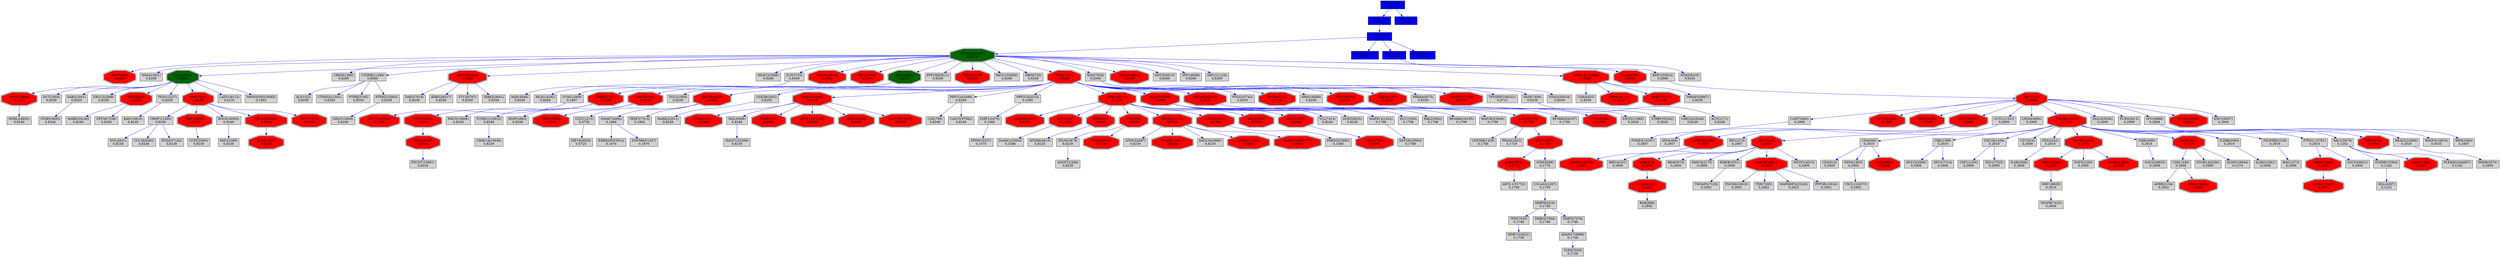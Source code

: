 digraph tmp_ans0 {
N_0 [shape = box, style = filled, fillcolor = lightgray, label = "ACTG1(71)\n0,8249"];
N_1 [shape = box, style = filled, fillcolor = lightgray, label = "ADRB2(154)\n0,2902"];
N_2 [shape = doubleoctagon, style = filled, fillcolor = red, label = "ADRBK1(156)\n0,8249"];
N_3 [shape = doubleoctagon, style = filled, fillcolor = red, label = "AKT1(207)\n0,2919"];
N_4 [shape = box, style = filled, fillcolor = lightgray, label = "BIN1(274)\n0,2907"];
N_5 [shape = box, style = filled, fillcolor = lightgray, label = "ANGPT1(284)\n0,8229"];
N_6 [shape = box, style = filled, fillcolor = lightgray, label = "BIRC4(331)\n0,2909"];
N_7 [shape = doubleoctagon, style = filled, fillcolor = red, label = "RHOA(387)\n0,1596"];
N_8 [shape = box, style = filled, fillcolor = lightgray, label = "RHOC(389)\n0,8239"];
N_9 [shape = doubleoctagon, style = filled, fillcolor = red, label = "ARNT(405)\n0,8269"];
N_10 [shape = box, style = filled, fillcolor = lightgray, label = "BAG1(573)\n0,2909"];
N_11 [shape = doubleoctagon, style = filled, fillcolor = red, label = "BAD(572)\n0,2909"];
N_12 [shape = doubleoctagon, style = filled, fillcolor = red, label = "BCL2A1(597)\n0,2902"];
N_13 [shape = box, style = filled, fillcolor = lightgray, label = "BNIP2(663)\n0,8249"];
N_14 [shape = box, style = filled, fillcolor = lightgray, label = "BRAF(673)\n0,2909"];
N_15 [shape = doubleoctagon, style = filled, fillcolor = red, label = "BTK(695)\n0,8249"];
N_16 [shape = box, style = filled, fillcolor = lightgray, label = "CAD(790)\n0,8249"];
N_17 [shape = box, style = filled, fillcolor = lightgray, label = "CASP7(840)\n0,2909"];
N_18 [shape = doubleoctagon, style = filled, fillcolor = red, label = "RUNX2(860)\n0,2909"];
N_19 [shape = box, style = filled, fillcolor = lightgray, label = "CD2(914)\n0,2909"];
N_20 [shape = box, style = filled, fillcolor = lightgray, label = "CD4(920)\n0,2919"];
N_21 [shape = box, style = filled, fillcolor = lightgray, label = "CD8A(925)\n0,8259"];
N_22 [shape = doubleoctagon, style = filled, fillcolor = red, label = "CD9(928)\n0,8249"];
N_23 [shape = box, style = filled, fillcolor = lightgray, label = "MS4A1(931)\n0,8269"];
N_24 [shape = doubleoctagon, style = filled, fillcolor = red, label = "CCNE1(898)\n0,8259"];
N_25 [shape = doubleoctagon, style = filled, fillcolor = darkgreen, label = "CDC2(983)\n0,8269"];
N_26 [shape = box, style = filled, fillcolor = lightgray, label = "CCNG1(900)\n0,1607"];
N_27 [shape = doubleoctagon, style = filled, fillcolor = red, label = "CDK6(1021)\n0,2909"];
N_28 [shape = box, style = filled, fillcolor = lightgray, label = "CCNT2(905)\n0,8239"];
N_29 [shape = doubleoctagon, style = filled, fillcolor = red, label = "CEBPB(1051)\n0,2909"];
N_30 [shape = box, style = filled, fillcolor = lightgray, label = "ATF4(468)\n0,2907"];
N_31 [shape = doubleoctagon, style = filled, fillcolor = red, label = "CHD3(1107)\n0,8259"];
N_32 [shape = box, style = filled, fillcolor = lightgray, label = "CLTC(1213)\n0,0735"];
N_33 [shape = box, style = filled, fillcolor = lightgray, label = "CREM(1390)\n0,8269"];
N_34 [shape = box, style = filled, fillcolor = lightgray, label = "CRK(1398)\n0,2919"];
N_35 [shape = box, style = filled, fillcolor = lightgray, label = "CSF1(1435)\n0,2909"];
N_36 [shape = box, style = filled, fillcolor = lightgray, label = "CSF1R(1436)\n0,2919"];
N_37 [shape = box, style = filled, fillcolor = lightgray, label = "CSF2RB(1439)\n0,1788"];
N_38 [shape = box, style = filled, fillcolor = lightgray, label = "CSK(1445)\n0,2909"];
N_39 [shape = doubleoctagon, style = filled, fillcolor = red, label = "CDH5(1003)\n0,2909"];
N_40 [shape = doubleoctagon, style = filled, fillcolor = darkgreen, label = "CSNK2A1(1457)\n0,8279"];
N_41 [shape = box, style = filled, fillcolor = lightgray, label = "MAPK14(1432)\n0,1798"];
N_42 [shape = doubleoctagon, style = filled, fillcolor = red, label = "CDC42(998)\n0,8259"];
N_43 [shape = box, style = filled, fillcolor = lightgray, label = "ACP1(52)\n0,8259"];
N_44 [shape = box, style = filled, fillcolor = lightgray, label = "CTNNB1(1499)\n0,8269"];
N_45 [shape = box, style = filled, fillcolor = lightgray, label = "CTNND2(1501)\n0,8259"];
N_46 [shape = box, style = filled, fillcolor = lightgray, label = "CD7(924)\n0,2909"];
N_47 [shape = box, style = filled, fillcolor = lightgray, label = "COL4A5(1287)\n0,1768"];
N_48 [shape = doubleoctagon, style = filled, fillcolor = red, label = "DCTD(1635)\n0,8239"];
N_49 [shape = box, style = filled, fillcolor = lightgray, label = "DPP4(1803)\n0,2909"];
N_50 [shape = box, style = filled, fillcolor = lightgray, label = "CRMP1(1400)\n0,8249"];
N_51 [shape = box, style = filled, fillcolor = lightgray, label = "DUT(1854)\n0,8259"];
N_52 [shape = box, style = filled, fillcolor = lightgray, label = "DVL2(1856)\n0,8259"];
N_53 [shape = box, style = filled, fillcolor = lightgray, label = "DAB2(1601)\n0,8259"];
N_54 [shape = box, style = filled, fillcolor = lightgray, label = "EIF2S1(1965)\n0,2626"];
N_55 [shape = box, style = filled, fillcolor = blue, label = "CHD4(1108)\n0,8289"];
N_56 [shape = doubleoctagon, style = filled, fillcolor = red, label = "EPB41(2035)\n0,8249"];
N_57 [shape = box, style = filled, fillcolor = lightgray, label = "EPS15(2060)\n0,2909"];
N_58 [shape = box, style = filled, fillcolor = lightgray, label = "ERCC2(2068)\n0,8259"];
N_59 [shape = doubleoctagon, style = filled, fillcolor = red, label = "EWSR1(2130)\n0,8249"];
N_60 [shape = box, style = filled, fillcolor = lightgray, label = "FANCA(2175)\n0,2909"];
N_61 [shape = box, style = filled, fillcolor = lightgray, label = "FCGR1A(2209)\n0,2909"];
N_62 [shape = box, style = filled, fillcolor = lightgray, label = "FES(2242)\n0,2919"];
N_63 [shape = doubleoctagon, style = filled, fillcolor = red, label = "FGF1(2246)\n0,2929"];
N_64 [shape = doubleoctagon, style = filled, fillcolor = red, label = "FGFR1(2260)\n0,2939"];
N_65 [shape = box, style = filled, fillcolor = lightgray, label = "FGF5(2250)\n0,2909"];
N_66 [shape = doubleoctagon, style = filled, fillcolor = red, label = "XRCC6(2547)\n0,1896"];
N_67 [shape = doubleoctagon, style = filled, fillcolor = red, label = "CD53(963)\n0,2909"];
N_68 [shape = box, style = filled, fillcolor = lightgray, label = "GHR(2690)\n0,2919"];
N_69 [shape = doubleoctagon, style = filled, fillcolor = red, label = "SFN(2810)\n0,8259"];
N_70 [shape = box, style = filled, fillcolor = lightgray, label = "MARK2(2011)\n0,8249"];
N_71 [shape = box, style = filled, fillcolor = lightgray, label = "GSK3B(2932)\n0,8259"];
N_72 [shape = box, style = filled, fillcolor = lightgray, label = "PDIA3(2923)\n0,1729"];
N_73 [shape = doubleoctagon, style = filled, fillcolor = red, label = "HCK(3055)\n0,2919"];
N_74 [shape = box, style = filled, fillcolor = blue, label = "HDAC1(3065)\n0,8284"];
N_75 [shape = box, style = filled, fillcolor = lightgray, label = "CUTL1(1523)\n0,2909"];
N_76 [shape = box, style = filled, fillcolor = lightgray, label = "FEN1(2237)\n0,8259"];
N_77 [shape = doubleoctagon, style = filled, fillcolor = red, label = "HNRPK(3190)\n0,2907"];
N_78 [shape = doubleoctagon, style = filled, fillcolor = red, label = "GSK3A(2931)\n0,1390"];
N_79 [shape = doubleoctagon, style = filled, fillcolor = red, label = "HSPCA(3320)\n0,8269"];
N_80 [shape = box, style = filled, fillcolor = lightgray, label = "HDAC2(3066)\n0,8269"];
N_81 [shape = box, style = filled, fillcolor = lightgray, label = "IKBKB(3551)\n0,2909"];
N_82 [shape = box, style = filled, fillcolor = lightgray, label = "IL2RB(3560)\n0,2919"];
N_83 [shape = box, style = filled, fillcolor = lightgray, label = "IL2RG(3561)\n0,2909"];
N_84 [shape = doubleoctagon, style = filled, fillcolor = red, label = "IL6R(3570)\n0,1778"];
N_85 [shape = doubleoctagon, style = filled, fillcolor = red, label = "IL6ST(3572)\n0,1788"];
N_86 [shape = box, style = filled, fillcolor = lightgray, label = "IL4R(3566)\n0,2909"];
N_87 [shape = box, style = filled, fillcolor = lightgray, label = "IRF8(3394)\n0,2907"];
N_88 [shape = box, style = filled, fillcolor = lightgray, label = "ITGA5(3678)\n0,8239"];
N_89 [shape = doubleoctagon, style = filled, fillcolor = red, label = "ITGA2(3673)\n0,8239"];
N_90 [shape = box, style = filled, fillcolor = lightgray, label = "ITGB5(3693)\n0,8249"];
N_91 [shape = box, style = filled, fillcolor = lightgray, label = "JUN(3725)\n0,8269"];
N_92 [shape = box, style = filled, fillcolor = blue, label = "LDHA(3939)\n0,8284"];
N_93 [shape = box, style = filled, fillcolor = lightgray, label = "LMNA(4000)\n0,2909"];
N_94 [shape = doubleoctagon, style = filled, fillcolor = red, label = "HCLS1(3059)\n0,8269"];
N_95 [shape = doubleoctagon, style = filled, fillcolor = red, label = "SMAD3(4088)\n0,8259"];
N_96 [shape = box, style = filled, fillcolor = lightgray, label = "SMAD7(4092)\n0,1886"];
N_97 [shape = box, style = filled, fillcolor = lightgray, label = "MAF(4094)\n0,8259"];
N_98 [shape = box, style = filled, fillcolor = lightgray, label = "DCC(1630)\n0,1798"];
N_99 [shape = box, style = filled, fillcolor = lightgray, label = "BOK(666)\n0,2892"];
N_100 [shape = doubleoctagon, style = filled, fillcolor = red, label = "MAP3K5(4217)\n0,2909"];
N_101 [shape = box, style = filled, fillcolor = lightgray, label = "IGBP1(3476)\n0,1085"];
N_102 [shape = box, style = filled, fillcolor = lightgray, label = "MLL(4297)\n0,1232"];
N_103 [shape = box, style = filled, fillcolor = lightgray, label = "MMP9(4318)\n0,1758"];
N_104 [shape = box, style = filled, fillcolor = lightgray, label = "MLH1(4292)\n0,8264"];
N_105 [shape = box, style = filled, fillcolor = lightgray, label = "MYBL2(4605)\n0,8249"];
N_106 [shape = box, style = filled, fillcolor = lightgray, label = "MYD88(4615)\n0,8239"];
N_107 [shape = doubleoctagon, style = filled, fillcolor = red, label = "NCAM1(4684)\n0,2909"];
N_108 [shape = doubleoctagon, style = filled, fillcolor = red, label = "IRF2(3660)\n0,8269"];
N_109 [shape = doubleoctagon, style = filled, fillcolor = darkgreen, label = "MYC(4609)\n0,8274"];
N_110 [shape = box, style = filled, fillcolor = blue, label = "RBPSUH(3516)\n0,8274"];
N_111 [shape = box, style = filled, fillcolor = lightgray, label = "PAK2(5062)\n0,1798"];
N_112 [shape = box, style = filled, fillcolor = lightgray, label = "PAWR(5074)\n0,2909"];
N_113 [shape = box, style = filled, fillcolor = lightgray, label = "PDGFRB(5159)\n0,2919"];
N_114 [shape = doubleoctagon, style = filled, fillcolor = red, label = "PIK3R1(5295)\n0,2949"];
N_115 [shape = box, style = filled, fillcolor = lightgray, label = "MARK3(4140)\n0,8249"];
N_116 [shape = box, style = filled, fillcolor = lightgray, label = "MMP12(4321)\n0,1738"];
N_117 [shape = box, style = filled, fillcolor = lightgray, label = "PPP1CA(5499)\n0,8259"];
N_118 [shape = box, style = filled, fillcolor = lightgray, label = "PPP2CA(5515)\n0,1095"];
N_119 [shape = box, style = filled, fillcolor = lightgray, label = "PPP1R8(5511)\n0,8269"];
N_120 [shape = doubleoctagon, style = filled, fillcolor = red, label = "PRKCA(5578)\n0,8259"];
N_121 [shape = box, style = filled, fillcolor = lightgray, label = "PA2G4(5036)\n0,2909"];
N_122 [shape = doubleoctagon, style = filled, fillcolor = red, label = "PKN1(5585)\n0,8249"];
N_123 [shape = doubleoctagon, style = filled, fillcolor = red, label = "MAPK3(5595)\n0,1808"];
N_124 [shape = doubleoctagon, style = filled, fillcolor = red, label = "PRKCI(5584)\n0,8249"];
N_125 [shape = doubleoctagon, style = filled, fillcolor = red, label = "EIF2AK2(5610)\n0,2636"];
N_126 [shape = box, style = filled, fillcolor = lightgray, label = "ATXN3(4287)\n0,8239"];
N_127 [shape = box, style = filled, fillcolor = lightgray, label = "PTGS2(5743)\n0,8259"];
N_128 [shape = box, style = filled, fillcolor = lightgray, label = "GRLF1(2909)\n0,8249"];
N_129 [shape = box, style = filled, fillcolor = lightgray, label = "PURA(5813)\n0,2909"];
N_130 [shape = box, style = filled, fillcolor = lightgray, label = "PTPN11(5781)\n0,2919"];
N_131 [shape = doubleoctagon, style = filled, fillcolor = red, label = "PTEN(5728)\n0,8269"];
N_132 [shape = box, style = filled, fillcolor = lightgray, label = "RAC1(5879)\n0,1252"];
N_133 [shape = box, style = filled, fillcolor = lightgray, label = "PLXNB1(5364)\n0,1242"];
N_134 [shape = box, style = filled, fillcolor = lightgray, label = "RAD1(5810)\n0,8249"];
N_135 [shape = doubleoctagon, style = filled, fillcolor = red, label = "RB1(5925)\n0,2959"];
N_136 [shape = doubleoctagon, style = filled, fillcolor = red, label = "MNDA(4332)\n0,8259"];
N_137 [shape = doubleoctagon, style = filled, fillcolor = red, label = "RET(5979)\n0,2909"];
N_138 [shape = doubleoctagon, style = filled, fillcolor = red, label = "POU4F1(5457)\n0,8239"];
N_139 [shape = box, style = filled, fillcolor = lightgray, label = "ROCK1(6093)\n0,8249"];
N_140 [shape = box, style = filled, fillcolor = lightgray, label = "NVL(4931)\n0,8239"];
N_141 [shape = box, style = filled, fillcolor = lightgray, label = "RAD23A(5886)\n0,8239"];
N_142 [shape = box, style = filled, fillcolor = lightgray, label = "RPS6KA1(6195)\n0,1798"];
N_143 [shape = box, style = filled, fillcolor = lightgray, label = "MAP2K3(5606)\n0,1798"];
N_144 [shape = box, style = filled, fillcolor = blue, label = "SATB1(6304)\n0,8274"];
N_145 [shape = doubleoctagon, style = filled, fillcolor = red, label = "RGS2(5997)\n0,5534"];
N_146 [shape = box, style = filled, fillcolor = lightgray, label = "PACS1(55690)\n0,8269"];
N_147 [shape = box, style = filled, fillcolor = lightgray, label = "PTPRJ(5795)\n0,8259"];
N_148 [shape = doubleoctagon, style = filled, fillcolor = red, label = "SDC2(6383)\n0,8249"];
N_149 [shape = box, style = filled, fillcolor = lightgray, label = "SKIL(6498)\n0,8249"];
N_150 [shape = box, style = filled, fillcolor = lightgray, label = "SMN1(6606)\n0,8259"];
N_151 [shape = box, style = filled, fillcolor = lightgray, label = "SPI1(6688)\n0,2909"];
N_152 [shape = box, style = filled, fillcolor = lightgray, label = "SRF(6722)\n0,8269"];
N_153 [shape = doubleoctagon, style = filled, fillcolor = red, label = "SRPK1(6732)\n0,8259"];
N_154 [shape = doubleoctagon, style = filled, fillcolor = red, label = "STAT3(6774)\n0,1798"];
N_155 [shape = box, style = filled, fillcolor = lightgray, label = "RPS6KA3(6197)\n0,1798"];
N_156 [shape = doubleoctagon, style = filled, fillcolor = red, label = "STK11(6794)\n0,8259"];
N_157 [shape = doubleoctagon, style = filled, fillcolor = red, label = "TCF3(6929)\n0,1798"];
N_158 [shape = box, style = filled, fillcolor = lightgray, label = "TERF2(7014)\n0,1886"];
N_159 [shape = box, style = filled, fillcolor = lightgray, label = "ADAM17(6868)\n0,1738"];
N_160 [shape = box, style = filled, fillcolor = lightgray, label = "TGFA(7039)\n0,1728"];
N_161 [shape = doubleoctagon, style = filled, fillcolor = red, label = "TGFB1(7040)\n0,8239"];
N_162 [shape = box, style = filled, fillcolor = lightgray, label = "TFPI(7035)\n0,1748"];
N_163 [shape = box, style = filled, fillcolor = lightgray, label = "THBS2(7058)\n0,1748"];
N_164 [shape = box, style = filled, fillcolor = lightgray, label = "CCL18(6362)\n0,8239"];
N_165 [shape = box, style = filled, fillcolor = lightgray, label = "TNFAIP3(7128)\n0,2902"];
N_166 [shape = doubleoctagon, style = filled, fillcolor = red, label = "TP53(7157)\n0,8269"];
N_167 [shape = doubleoctagon, style = filled, fillcolor = red, label = "UBE3A(7337)\n0,8259"];
N_168 [shape = box, style = filled, fillcolor = lightgray, label = "VASP(7408)\n0,8259"];
N_169 [shape = box, style = filled, fillcolor = lightgray, label = "VEGFB(7423)\n0,2909"];
N_170 [shape = doubleoctagon, style = filled, fillcolor = red, label = "VIM(7431)\n0,8259"];
N_171 [shape = box, style = filled, fillcolor = lightgray, label = "WAS(7454)\n0,8269"];
N_172 [shape = box, style = filled, fillcolor = lightgray, label = "XPO1(7514)\n0,2909"];
N_173 [shape = doubleoctagon, style = filled, fillcolor = red, label = "VAV1(7409)\n0,0000"];
N_174 [shape = box, style = filled, fillcolor = lightgray, label = "YES1(7525)\n0,2909"];
N_175 [shape = box, style = filled, fillcolor = lightgray, label = "DAP3(7818)\n0,8259"];
N_176 [shape = box, style = filled, fillcolor = lightgray, label = "ZFP36(7538)\n0,8249"];
N_177 [shape = doubleoctagon, style = filled, fillcolor = red, label = "SFRS7(6432)\n0,0000"];
N_178 [shape = box, style = filled, fillcolor = lightgray, label = "VCL(7414)\n0,8249"];
N_179 [shape = doubleoctagon, style = filled, fillcolor = red, label = "PTPRS(5802)\n0,8249"];
N_180 [shape = box, style = filled, fillcolor = lightgray, label = "IKBKG(8517)\n0,8259"];
N_181 [shape = box, style = filled, fillcolor = lightgray, label = "PRKRA(8575)\n0,8259"];
N_182 [shape = box, style = filled, fillcolor = lightgray, label = "NRP1(8829)\n0,2919"];
N_183 [shape = box, style = filled, fillcolor = blue, label = "ARID4A(5926)\n0,8274"];
N_184 [shape = doubleoctagon, style = filled, fillcolor = red, label = "CCNA1(8900)\n0,2909"];
N_185 [shape = box, style = filled, fillcolor = lightgray, label = "SOCS2(8835)\n0,2909"];
N_186 [shape = doubleoctagon, style = filled, fillcolor = red, label = "EIF2S2(8894)\n0,8269"];
N_187 [shape = box, style = filled, fillcolor = lightgray, label = "MYCN(4613)\n0,8269"];
N_188 [shape = box, style = filled, fillcolor = lightgray, label = "LATS1(9113)\n0,0131"];
N_189 [shape = box, style = filled, fillcolor = lightgray, label = "OSM(5008)\n0,1778"];
N_190 [shape = box, style = filled, fillcolor = lightgray, label = "SPP1(6696)\n0,8269"];
N_191 [shape = box, style = filled, fillcolor = lightgray, label = "ST13(6767)\n0,8259"];
N_192 [shape = doubleoctagon, style = filled, fillcolor = red, label = "FEZ1(9638)\n0,8239"];
N_193 [shape = doubleoctagon, style = filled, fillcolor = red, label = "TP53BP1(7158)\n0,8259"];
N_194 [shape = box, style = filled, fillcolor = lightgray, label = "UBE2L6(9246)\n0,8249"];
N_195 [shape = box, style = filled, fillcolor = lightgray, label = "IKBKE(9641)\n0,8259"];
N_196 [shape = box, style = filled, fillcolor = lightgray, label = "PDCD6(10016)\n0,2902"];
N_197 [shape = box, style = filled, fillcolor = lightgray, label = "DGKZ(8525)\n0,8249"];
N_198 [shape = box, style = filled, fillcolor = lightgray, label = "CHAF1A(10036)\n0,8239"];
N_199 [shape = box, style = filled, fillcolor = lightgray, label = "PSME3(10197)\n0,2907"];
N_200 [shape = box, style = filled, fillcolor = lightgray, label = "PAICS(10606)\n0,8249"];
N_201 [shape = box, style = filled, fillcolor = lightgray, label = "TXN(7295)\n0,2902"];
N_202 [shape = box, style = filled, fillcolor = lightgray, label = "TCERG1(10915)\n0,8249"];
N_203 [shape = box, style = filled, fillcolor = lightgray, label = "FAF1(11124)\n0,8269"];
N_204 [shape = box, style = filled, fillcolor = lightgray, label = "MTA2(9219)\n0,8264"];
N_205 [shape = box, style = filled, fillcolor = lightgray, label = "MAPK8IP3(23162)\n0,2625"];
N_206 [shape = box, style = filled, fillcolor = lightgray, label = "MACF1(23499)\n0,8239"];
N_207 [shape = box, style = filled, fillcolor = lightgray, label = "PTPRZ1(5803)\n0,8259"];
N_208 [shape = box, style = filled, fillcolor = lightgray, label = "ITSN2(50618)\n0,8259"];
N_209 [shape = box, style = filled, fillcolor = lightgray, label = "RRAS2(22800)\n0,2919"];
N_210 [shape = box, style = filled, fillcolor = blue, label = "XRN1(54464)\n0,8294"];
N_211 [shape = box, style = filled, fillcolor = lightgray, label = "PDCD7(10081)\n0,8229"];
N_212 [shape = doubleoctagon, style = filled, fillcolor = red, label = "PEX6(5190)\n0,0000"];
N_213 [shape = box, style = filled, fillcolor = lightgray, label = "ERBB2IP(55914)\n0,1876"];
N_214 [shape = doubleoctagon, style = filled, fillcolor = red, label = "SFRS16(11129)\n0,8249"];
N_215 [shape = doubleoctagon, style = filled, fillcolor = red, label = "NIF3L1(60491)\n0,8249"];
N_216 [shape = box, style = filled, fillcolor = lightgray, label = "RTN4(57142)\n0,8239"];
N_217 [shape = box, style = filled, fillcolor = lightgray, label = "CASC5(57082)\n0,8249"];
N_218 [shape = box, style = filled, fillcolor = lightgray, label = "THRAP3(9967)\n0,8259"];
N_219 [shape = doubleoctagon, style = filled, fillcolor = red, label = "SFRS12(140890)\n0,8269"];
N_220 [shape = doubleoctagon, style = filled, fillcolor = red, label = "DOK3(79930)\n0,2902"];
N_221 [shape = box, style = filled, fillcolor = lightgray, label = "HIP1R(9026)\n0,0725"];
N_222 [shape = box, style = filled, fillcolor = lightgray, label = "WASF3(10810)\n0,0535"];
N_223 [shape = box, style = filled, fillcolor = lightgray, label = "MTCP1(4515)\n0,2909"];
N_224 [shape = box, style = filled, fillcolor = lightgray, label = "DAAM1(23002)\n0,1586"];
N_225 [shape = box, style = filled, fillcolor = lightgray, label = "PLEKHG2(64857)\n0,1242"];
N_226 [shape = box, style = filled, fillcolor = lightgray, label = "ELMO1(9844)\n0,1274"];
N_227 [shape = doubleoctagon, style = filled, fillcolor = red, label = "EBI3(10148)\n0,0000"];
N_228 [shape = box, style = filled, fillcolor = lightgray, label = "MPHOSPH1(9585)\n0,1503"];
N_229 [shape = doubleoctagon, style = filled, fillcolor = red, label = "PPP2R4(5524)\n0,1597"];
N_230 [shape = box, style = filled, fillcolor = lightgray, label = "CXCL11(6373)\n0,2902"];
N_231 [shape = box, style = filled, fillcolor = lightgray, label = "SOCS3(9021)\n0,2909"];
N_232 [shape = doubleoctagon, style = filled, fillcolor = red, label = "P2RXL1(9127)\n0,2902"];
N_233 [shape = doubleoctagon, style = filled, fillcolor = red, label = "MAZ(4150)\n0,0000"];
N_234 [shape = box, style = filled, fillcolor = lightgray, label = "BDP1(55814)\n0,2969"];
N_235 [shape = box, style = filled, fillcolor = lightgray, label = "EEF2K(29904)\n0,1788"];
N_236 [shape = doubleoctagon, style = filled, fillcolor = red, label = "LILRA3(11026)\n0,0000"];
N_237 [shape = doubleoctagon, style = filled, fillcolor = red, label = "FLJ22318(64777)\n0,0000"];
N_238 [shape = box, style = filled, fillcolor = lightgray, label = "PPP3R1(5534)\n0,2902"];
N_239 [shape = doubleoctagon, style = filled, fillcolor = red, label = "CNNM3(26505)\n0,2897"];
N_240 [shape = box, style = filled, fillcolor = lightgray, label = "PRKD3(23683)\n0,1380"];
N_241 [shape = box, style = filled, fillcolor = lightgray, label = "ARTS-1(51752)\n0,1768"];
N_242 [shape = box, style = filled, fillcolor = lightgray, label = "TIMP3(7078)\n0,1748"];
N_243 [shape = doubleoctagon, style = filled, fillcolor = red, label = "SAP130(79595)\n0,0000"];
N_244 [shape = box, style = filled, fillcolor = lightgray, label = "ZNF588(51427)\n0,1876"];
N_245 [shape = box, style = filled, fillcolor = lightgray, label = "PPP6C(5537)\n0,1075"];
N_246 [shape = box, style = filled, fillcolor = lightgray, label = "STRBP(55342)\n0,2626"];
N_247 [shape = box, style = filled, fillcolor = lightgray, label = "ENC1(8507)\n0,2909"];
N_248 [shape = box, style = filled, fillcolor = lightgray, label = "TP53INP1(94241)\n0,0715"];
N_249 [shape = doubleoctagon, style = filled, fillcolor = red, label = "UPP1(7378)\n0,0000"];
N_3 -> N_6 [ color = blue ];
N_3 -> N_11 [ color = blue ];
N_11 -> N_12 [ color = blue ];
N_3 -> N_14 [ color = blue ];
N_20 -> N_19 [ color = blue ];
N_25 -> N_24 [ color = blue ];
N_29 -> N_30 [ color = blue ];
N_36 -> N_35 [ color = blue ];
N_38 -> N_1 [ color = blue ];
N_40 -> N_9 [ color = blue ];
N_40 -> N_23 [ color = blue ];
N_40 -> N_25 [ color = blue ];
N_40 -> N_33 [ color = blue ];
N_42 -> N_13 [ color = blue ];
N_40 -> N_44 [ color = blue ];
N_44 -> N_43 [ color = blue ];
N_44 -> N_45 [ color = blue ];
N_20 -> N_49 [ color = blue ];
N_25 -> N_51 [ color = blue ];
N_25 -> N_53 [ color = blue ];
N_34 -> N_57 [ color = blue ];
N_25 -> N_58 [ color = blue ];
N_3 -> N_60 [ color = blue ];
N_64 -> N_63 [ color = blue ];
N_64 -> N_65 [ color = blue ];
N_66 -> N_32 [ color = blue ];
N_20 -> N_67 [ color = blue ];
N_25 -> N_69 [ color = blue ];
N_71 -> N_70 [ color = blue ];
N_73 -> N_38 [ color = blue ];
N_73 -> N_61 [ color = blue ];
N_74 -> N_40 [ color = blue ];
N_55 -> N_74 [ color = blue ];
N_75 -> N_4 [ color = blue ];
N_25 -> N_76 [ color = blue ];
N_29 -> N_77 [ color = blue ];
N_40 -> N_79 [ color = blue ];
N_40 -> N_80 [ color = blue ];
N_3 -> N_81 [ color = blue ];
N_82 -> N_83 [ color = blue ];
N_85 -> N_84 [ color = blue ];
N_62 -> N_86 [ color = blue ];
N_88 -> N_5 [ color = blue ];
N_22 -> N_88 [ color = blue ];
N_22 -> N_89 [ color = blue ];
N_53 -> N_90 [ color = blue ];
N_40 -> N_91 [ color = blue ];
N_40 -> N_94 [ color = blue ];
N_95 -> N_56 [ color = blue ];
N_66 -> N_96 [ color = blue ];
N_91 -> N_97 [ color = blue ];
N_12 -> N_99 [ color = blue ];
N_3 -> N_100 [ color = blue ];
N_47 -> N_103 [ color = blue ];
N_24 -> N_105 [ color = blue ];
N_15 -> N_106 [ color = blue ];
N_64 -> N_107 [ color = blue ];
N_40 -> N_108 [ color = blue ];
N_40 -> N_109 [ color = blue ];
N_109 -> N_104 [ color = blue ];
N_74 -> N_110 [ color = blue ];
N_113 -> N_10 [ color = blue ];
N_114 -> N_3 [ color = blue ];
N_114 -> N_20 [ color = blue ];
N_114 -> N_34 [ color = blue ];
N_114 -> N_36 [ color = blue ];
N_114 -> N_46 [ color = blue ];
N_114 -> N_62 [ color = blue ];
N_114 -> N_64 [ color = blue ];
N_114 -> N_68 [ color = blue ];
N_114 -> N_73 [ color = blue ];
N_114 -> N_82 [ color = blue ];
N_114 -> N_113 [ color = blue ];
N_69 -> N_115 [ color = blue ];
N_117 -> N_16 [ color = blue ];
N_118 -> N_101 [ color = blue ];
N_40 -> N_119 [ color = blue ];
N_120 -> N_2 [ color = blue ];
N_120 -> N_7 [ color = blue ];
N_120 -> N_15 [ color = blue ];
N_120 -> N_22 [ color = blue ];
N_120 -> N_59 [ color = blue ];
N_120 -> N_78 [ color = blue ];
N_122 -> N_28 [ color = blue ];
N_123 -> N_41 [ color = blue ];
N_123 -> N_98 [ color = blue ];
N_123 -> N_111 [ color = blue ];
N_42 -> N_124 [ color = blue ];
N_125 -> N_54 [ color = blue ];
N_59 -> N_126 [ color = blue ];
N_130 -> N_39 [ color = blue ];
N_114 -> N_130 [ color = blue ];
N_40 -> N_131 [ color = blue ];
N_114 -> N_132 [ color = blue ];
N_133 -> N_102 [ color = blue ];
N_132 -> N_133 [ color = blue ];
N_76 -> N_134 [ color = blue ];
N_135 -> N_17 [ color = blue ];
N_135 -> N_18 [ color = blue ];
N_135 -> N_27 [ color = blue ];
N_135 -> N_29 [ color = blue ];
N_135 -> N_75 [ color = blue ];
N_135 -> N_93 [ color = blue ];
N_135 -> N_114 [ color = blue ];
N_135 -> N_121 [ color = blue ];
N_135 -> N_129 [ color = blue ];
N_114 -> N_137 [ color = blue ];
N_59 -> N_138 [ color = blue ];
N_139 -> N_8 [ color = blue ];
N_50 -> N_140 [ color = blue ];
N_59 -> N_141 [ color = blue ];
N_123 -> N_142 [ color = blue ];
N_123 -> N_143 [ color = blue ];
N_74 -> N_144 [ color = blue ];
N_120 -> N_145 [ color = blue ];
N_40 -> N_146 [ color = blue ];
N_44 -> N_147 [ color = blue ];
N_120 -> N_148 [ color = blue ];
N_95 -> N_149 [ color = blue ];
N_151 -> N_87 [ color = blue ];
N_135 -> N_151 [ color = blue ];
N_40 -> N_152 [ color = blue ];
N_154 -> N_37 [ color = blue ];
N_154 -> N_72 [ color = blue ];
N_154 -> N_85 [ color = blue ];
N_123 -> N_154 [ color = blue ];
N_123 -> N_155 [ color = blue ];
N_123 -> N_157 [ color = blue ];
N_66 -> N_158 [ color = blue ];
N_159 -> N_160 [ color = blue ];
N_148 -> N_161 [ color = blue ];
N_103 -> N_162 [ color = blue ];
N_162 -> N_116 [ color = blue ];
N_103 -> N_163 [ color = blue ];
N_50 -> N_164 [ color = blue ];
N_81 -> N_165 [ color = blue ];
N_166 -> N_26 [ color = blue ];
N_166 -> N_31 [ color = blue ];
N_40 -> N_166 [ color = blue ];
N_166 -> N_42 [ color = blue ];
N_166 -> N_52 [ color = blue ];
N_166 -> N_66 [ color = blue ];
N_166 -> N_71 [ color = blue ];
N_166 -> N_95 [ color = blue ];
N_166 -> N_117 [ color = blue ];
N_166 -> N_118 [ color = blue ];
N_166 -> N_120 [ color = blue ];
N_166 -> N_123 [ color = blue ];
N_166 -> N_125 [ color = blue ];
N_166 -> N_127 [ color = blue ];
N_166 -> N_136 [ color = blue ];
N_166 -> N_150 [ color = blue ];
N_166 -> N_156 [ color = blue ];
N_166 -> N_167 [ color = blue ];
N_168 -> N_0 [ color = blue ];
N_25 -> N_170 [ color = blue ];
N_170 -> N_50 [ color = blue ];
N_170 -> N_122 [ color = blue ];
N_170 -> N_139 [ color = blue ];
N_40 -> N_171 [ color = blue ];
N_171 -> N_168 [ color = blue ];
N_34 -> N_172 [ color = blue ];
N_132 -> N_173 [ color = blue ];
N_36 -> N_174 [ color = blue ];
N_79 -> N_175 [ color = blue ];
N_69 -> N_176 [ color = blue ];
N_120 -> N_178 [ color = blue ];
N_31 -> N_179 [ color = blue ];
N_79 -> N_180 [ color = blue ];
N_166 -> N_181 [ color = blue ];
N_63 -> N_182 [ color = blue ];
N_182 -> N_169 [ color = blue ];
N_74 -> N_183 [ color = blue ];
N_135 -> N_184 [ color = blue ];
N_68 -> N_185 [ color = blue ];
N_40 -> N_186 [ color = blue ];
N_40 -> N_187 [ color = blue ];
N_25 -> N_188 [ color = blue ];
N_189 -> N_47 [ color = blue ];
N_85 -> N_189 [ color = blue ];
N_40 -> N_190 [ color = blue ];
N_79 -> N_191 [ color = blue ];
N_179 -> N_192 [ color = blue ];
N_166 -> N_193 [ color = blue ];
N_167 -> N_194 [ color = blue ];
N_79 -> N_195 [ color = blue ];
N_100 -> N_196 [ color = blue ];
N_120 -> N_197 [ color = blue ];
N_17 -> N_199 [ color = blue ];
N_31 -> N_200 [ color = blue ];
N_100 -> N_201 [ color = blue ];
N_31 -> N_202 [ color = blue ];
N_202 -> N_198 [ color = blue ];
N_40 -> N_203 [ color = blue ];
N_144 -> N_204 [ color = blue ];
N_100 -> N_205 [ color = blue ];
N_149 -> N_206 [ color = blue ];
N_44 -> N_207 [ color = blue ];
N_207 -> N_128 [ color = blue ];
N_171 -> N_208 [ color = blue ];
N_209 -> N_112 [ color = blue ];
N_114 -> N_209 [ color = blue ];
N_210 -> N_55 [ color = blue ];
N_210 -> N_92 [ color = blue ];
N_192 -> N_211 [ color = blue ];
N_95 -> N_212 [ color = blue ];
N_96 -> N_213 [ color = blue ];
N_95 -> N_214 [ color = blue ];
N_215 -> N_48 [ color = blue ];
N_170 -> N_215 [ color = blue ];
N_50 -> N_216 [ color = blue ];
N_117 -> N_217 [ color = blue ];
N_219 -> N_21 [ color = blue ];
N_40 -> N_219 [ color = blue ];
N_219 -> N_153 [ color = blue ];
N_219 -> N_177 [ color = blue ];
N_219 -> N_218 [ color = blue ];
N_38 -> N_220 [ color = blue ];
N_32 -> N_221 [ color = blue ];
N_114 -> N_222 [ color = blue ];
N_3 -> N_223 [ color = blue ];
N_7 -> N_224 [ color = blue ];
N_132 -> N_225 [ color = blue ];
N_73 -> N_226 [ color = blue ];
N_95 -> N_227 [ color = blue ];
N_25 -> N_228 [ color = blue ];
N_26 -> N_229 [ color = blue ];
N_49 -> N_230 [ color = blue ];
N_130 -> N_231 [ color = blue ];
N_39 -> N_232 [ color = blue ];
N_40 -> N_233 [ color = blue ];
N_40 -> N_234 [ color = blue ];
N_234 -> N_135 [ color = blue ];
N_41 -> N_235 [ color = blue ];
N_59 -> N_236 [ color = blue ];
N_59 -> N_237 [ color = blue ];
N_100 -> N_238 [ color = blue ];
N_77 -> N_239 [ color = blue ];
N_78 -> N_240 [ color = blue ];
N_84 -> N_241 [ color = blue ];
N_103 -> N_242 [ color = blue ];
N_242 -> N_159 [ color = blue ];
N_95 -> N_243 [ color = blue ];
N_96 -> N_244 [ color = blue ];
N_101 -> N_245 [ color = blue ];
N_125 -> N_246 [ color = blue ];
N_135 -> N_247 [ color = blue ];
N_166 -> N_248 [ color = blue ];
N_170 -> N_249 [ color = blue ];
}
